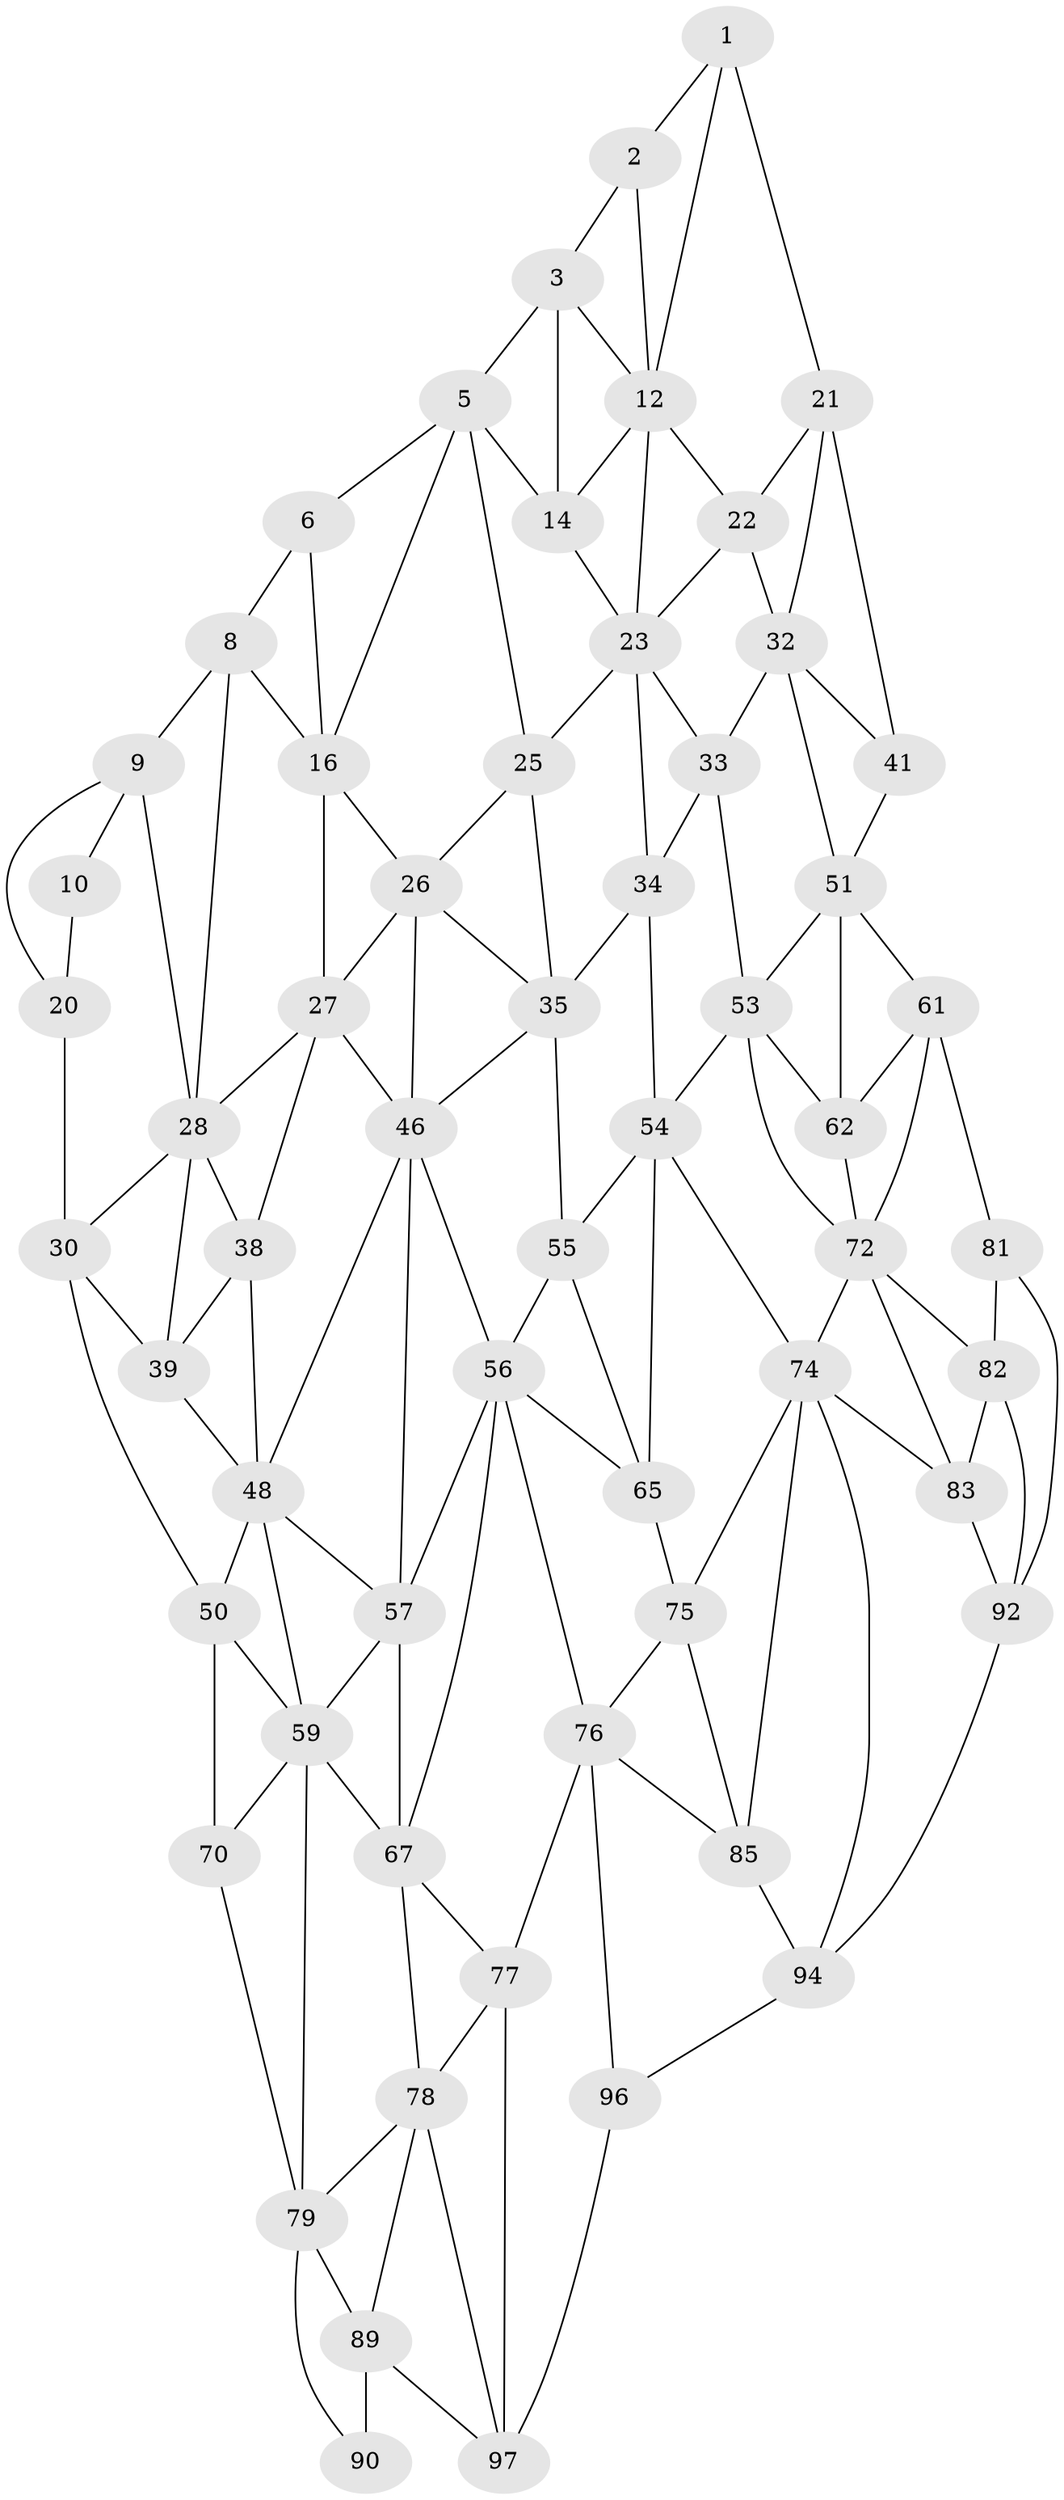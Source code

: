 // original degree distribution, {2: 0.04, 3: 0.32, 4: 0.64}
// Generated by graph-tools (version 1.1) at 2025/38/02/21/25 10:38:57]
// undirected, 59 vertices, 128 edges
graph export_dot {
graph [start="1"]
  node [color=gray90,style=filled];
  1 [super="+11"];
  2;
  3 [super="+4"];
  5 [super="+15"];
  6 [super="+7"];
  8 [super="+18"];
  9 [super="+19"];
  10;
  12 [super="+13"];
  14;
  16 [super="+17"];
  20;
  21 [super="+31"];
  22;
  23 [super="+24"];
  25;
  26 [super="+36"];
  27 [super="+37"];
  28 [super="+29"];
  30 [super="+40"];
  32 [super="+42"];
  33 [super="+43"];
  34 [super="+44"];
  35 [super="+45"];
  38;
  39;
  41;
  46 [super="+47"];
  48 [super="+49"];
  50 [super="+60"];
  51 [super="+52"];
  53 [super="+63"];
  54 [super="+64"];
  55;
  56 [super="+66"];
  57 [super="+58"];
  59 [super="+69"];
  61 [super="+71"];
  62;
  65;
  67 [super="+68"];
  70;
  72 [super="+73"];
  74 [super="+84"];
  75;
  76 [super="+86"];
  77 [super="+87"];
  78 [super="+88"];
  79 [super="+80"];
  81 [super="+91"];
  82;
  83;
  85;
  89 [super="+99"];
  90 [super="+100"];
  92 [super="+93"];
  94 [super="+95"];
  96;
  97 [super="+98"];
  1 -- 2;
  1 -- 12;
  1 -- 21;
  2 -- 12;
  2 -- 3;
  3 -- 12;
  3 -- 5;
  3 -- 14;
  5 -- 6;
  5 -- 16;
  5 -- 25;
  5 -- 14;
  6 -- 16 [weight=2];
  6 -- 8;
  8 -- 9 [weight=2];
  8 -- 28;
  8 -- 16;
  9 -- 10;
  9 -- 20;
  9 -- 28;
  10 -- 20;
  12 -- 22;
  12 -- 14;
  12 -- 23;
  14 -- 23;
  16 -- 26;
  16 -- 27;
  20 -- 30;
  21 -- 22;
  21 -- 32;
  21 -- 41;
  22 -- 32;
  22 -- 23;
  23 -- 33;
  23 -- 25;
  23 -- 34;
  25 -- 35;
  25 -- 26;
  26 -- 27 [weight=2];
  26 -- 35;
  26 -- 46;
  27 -- 28;
  27 -- 38;
  27 -- 46;
  28 -- 38;
  28 -- 30;
  28 -- 39;
  30 -- 50;
  30 -- 39;
  32 -- 33 [weight=2];
  32 -- 41;
  32 -- 51;
  33 -- 34 [weight=2];
  33 -- 53;
  34 -- 35 [weight=2];
  34 -- 54;
  35 -- 46;
  35 -- 55;
  38 -- 48;
  38 -- 39;
  39 -- 48;
  41 -- 51;
  46 -- 56;
  46 -- 48;
  46 -- 57;
  48 -- 50;
  48 -- 59;
  48 -- 57;
  50 -- 59;
  50 -- 70;
  51 -- 61;
  51 -- 53;
  51 -- 62;
  53 -- 54 [weight=2];
  53 -- 72;
  53 -- 62;
  54 -- 55;
  54 -- 65;
  54 -- 74;
  55 -- 65;
  55 -- 56;
  56 -- 57;
  56 -- 65;
  56 -- 67;
  56 -- 76;
  57 -- 67 [weight=2];
  57 -- 59;
  59 -- 70;
  59 -- 79;
  59 -- 67;
  61 -- 62;
  61 -- 72;
  61 -- 81;
  62 -- 72;
  65 -- 75;
  67 -- 77;
  67 -- 78;
  70 -- 79;
  72 -- 82;
  72 -- 74;
  72 -- 83;
  74 -- 75;
  74 -- 83;
  74 -- 85;
  74 -- 94;
  75 -- 85;
  75 -- 76;
  76 -- 77 [weight=2];
  76 -- 96;
  76 -- 85;
  77 -- 78 [weight=2];
  77 -- 97;
  78 -- 79;
  78 -- 89;
  78 -- 97;
  79 -- 89;
  79 -- 90;
  81 -- 82;
  81 -- 92;
  82 -- 92;
  82 -- 83;
  83 -- 92;
  85 -- 94;
  89 -- 90 [weight=2];
  89 -- 97;
  92 -- 94;
  94 -- 96;
  96 -- 97;
}
